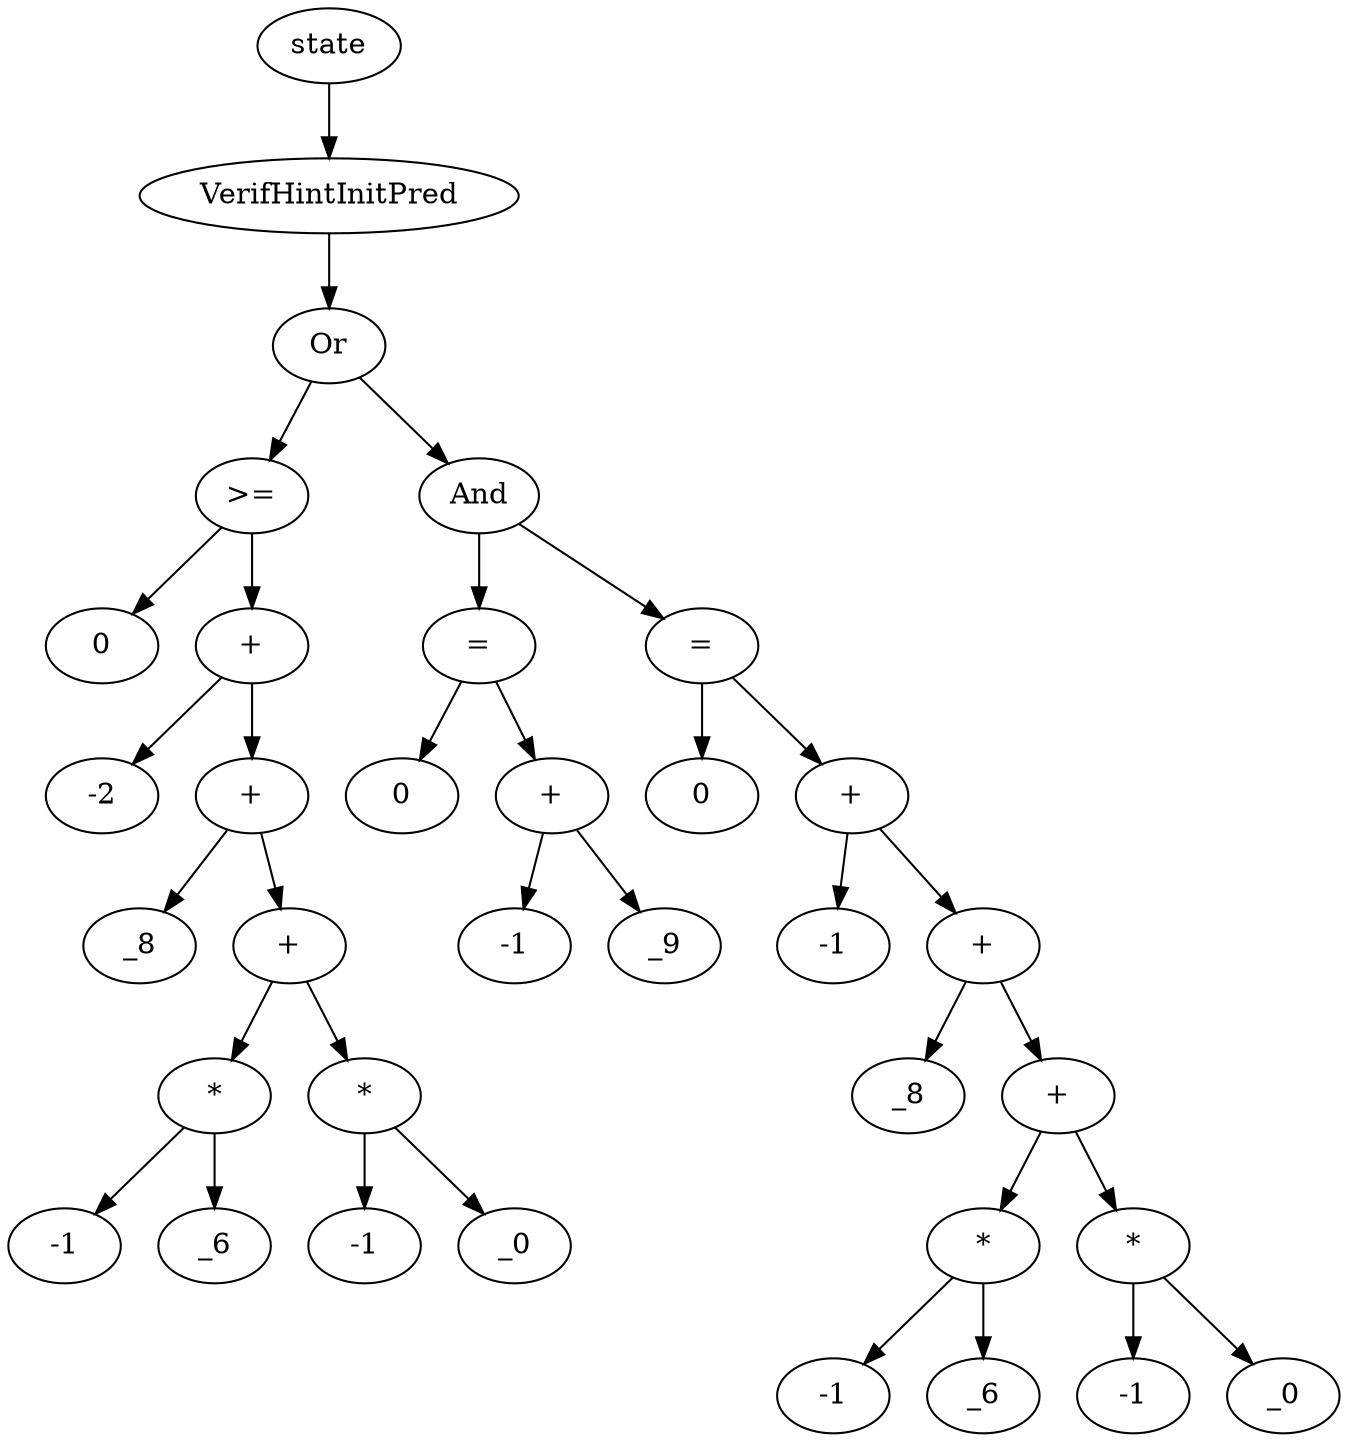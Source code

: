 digraph dag {
0 [label="state"];
1 [label="VerifHintInitPred"];
2 [label="Or"];
3 [label=">="];
4 [label="0"];
5 [label="+"];
6 [label="-2"];
7 [label="+"];
8 [label="_8"];
9 [label="+"];
10 [label="*"];
11 [label="-1"];
12 [label="_6"];
13 [label="*"];
14 [label="-1"];
15 [label="_0"];
16 [label="And"];
17 [label="="];
18 [label="0"];
19 [label="+"];
20 [label="-1"];
21 [label="_9"];
22 [label="="];
23 [label="0"];
24 [label="+"];
25 [label="-1"];
26 [label="+"];
27 [label="_8"];
28 [label="+"];
29 [label="*"];
30 [label="-1"];
31 [label="_6"];
32 [label="*"];
33 [label="-1"];
34 [label="_0"];
"0" -> "1"[label=""]
"1" -> "2"[label=""]
"2" -> "3"[label=""]
"2" -> "16"[label=""]
"3" -> "5"[label=""]
"3" -> "4"[label=""]
"5" -> "7"[label=""]
"5" -> "6"[label=""]
"7" -> "9"[label=""]
"7" -> "8"[label=""]
"9" -> "10"[label=""]
"9" -> "13"[label=""]
"10" -> "12"[label=""]
"10" -> "11"[label=""]
"13" -> "15"[label=""]
"13" -> "14"[label=""]
"16" -> "17"[label=""]
"16" -> "22"[label=""]
"17" -> "19"[label=""]
"17" -> "18"[label=""]
"19" -> "21"[label=""]
"19" -> "20"[label=""]
"22" -> "24"[label=""]
"22" -> "23"[label=""]
"24" -> "26"[label=""]
"24" -> "25"[label=""]
"26" -> "28"[label=""]
"26" -> "27"[label=""]
"28" -> "29"[label=""]
"28" -> "32"[label=""]
"29" -> "31"[label=""]
"29" -> "30"[label=""]
"32" -> "34"[label=""]
"32" -> "33"[label=""]
}
